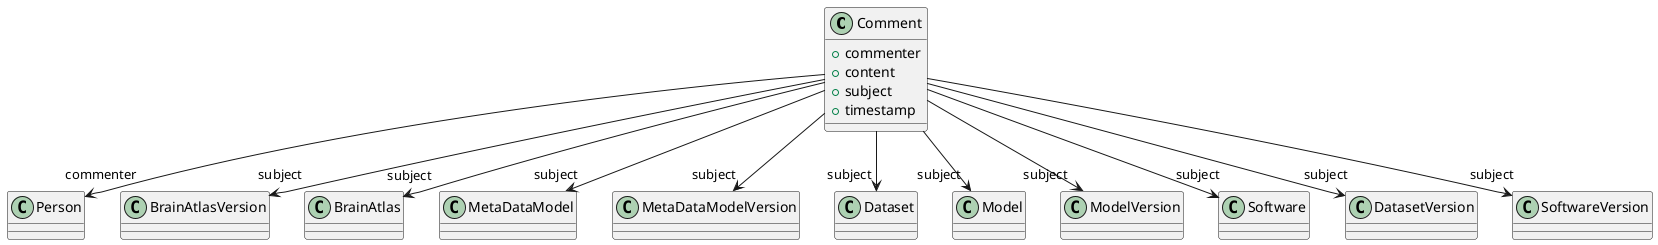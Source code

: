 @startuml
class Comment {
+commenter
+content
+subject
+timestamp

}
Comment -d-> "commenter" Person
Comment -d-> "subject" BrainAtlasVersion
Comment -d-> "subject" BrainAtlas
Comment -d-> "subject" MetaDataModel
Comment -d-> "subject" MetaDataModelVersion
Comment -d-> "subject" Dataset
Comment -d-> "subject" Model
Comment -d-> "subject" ModelVersion
Comment -d-> "subject" Software
Comment -d-> "subject" DatasetVersion
Comment -d-> "subject" SoftwareVersion

@enduml